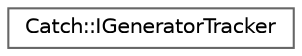 digraph "Graphical Class Hierarchy"
{
 // LATEX_PDF_SIZE
  bgcolor="transparent";
  edge [fontname=Helvetica,fontsize=10,labelfontname=Helvetica,labelfontsize=10];
  node [fontname=Helvetica,fontsize=10,shape=box,height=0.2,width=0.4];
  rankdir="LR";
  Node0 [id="Node000000",label="Catch::IGeneratorTracker",height=0.2,width=0.4,color="grey40", fillcolor="white", style="filled",URL="$struct_catch_1_1_i_generator_tracker.html",tooltip=" "];
}
